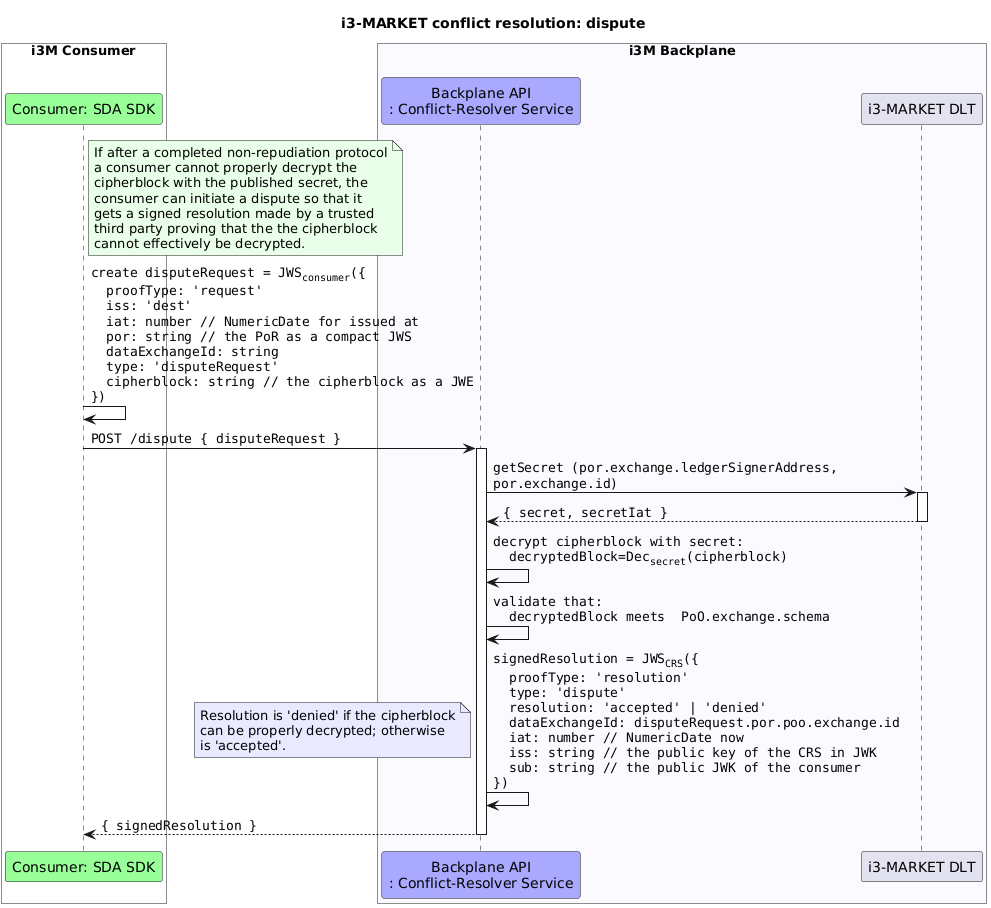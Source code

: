 @startuml conflictDispute
skinparam shadowing false
skinparam DefaultFontName DejaVu Sans
skinparam DefaultMonospacedFontName DejaVu Sans Mono
skinparam ArrowFontName DejaVu Sans Mono
skinparam maxMessageSize 460

title "i3-MARKET conflict resolution: dispute"

box "i3M Consumer" #White
  participant "Consumer: SDA SDK" as C #99FF99
end box
box "i3M Backplane\n" #FBFBFF
  participant "Backplane API\n: Conflict-Resolver Service" as CRS #A9A9FF
  participant "i3-MARKET DLT" as DLT
end box

note right of C #E9FFE9
  If after a completed non-repudiation protocol
  a consumer cannot properly decrypt the
  cipherblock with the published secret, the
  consumer can initiate a dispute so that it 
  gets a signed resolution made by a trusted
  third party proving that the the cipherblock
  cannot effectively be decrypted.
end note

C->C: create disputeRequest = JWS<sub>consumer</sub>({\n\
  proofType: 'request'\n\
  iss: 'dest'\n\
  iat: number // NumericDate for issued at\n\
  por: string // the PoR as a compact JWS\n\
  dataExchangeId: string\n\
  type: 'disputeRequest'\n\
  cipherblock: string // the cipherblock as a JWE\n\
})
C->CRS++: POST /dispute { disputeRequest }

CRS->DLT++: getSecret (por.exchange.ledgerSignerAddress, por.exchange.id)
return { secret, secretIat }

CRS->CRS: decrypt cipherblock with secret:\n  decryptedBlock=Dec<sub>secret</sub>(cipherblock)

CRS->CRS: validate that:\n  decryptedBlock meets  PoO.exchange.schema

CRS->CRS: signedResolution = JWS<sub>CRS</sub>({\n\
  proofType: 'resolution'\n\
  type: 'dispute'\n\
  resolution: 'accepted' | 'denied'\n\
  dataExchangeId: disputeRequest.por.poo.exchange.id\n\
  iat: number // NumericDate now\n\
  iss: string // the public key of the CRS in JWK\n\
  sub: string // the public JWK of the consumer\n\
})
note left #E9E9FF
  Resolution is 'denied' if the cipherblock
  can be properly decrypted; otherwise 
  is 'accepted'.
end note
return { signedResolution }


@enduml